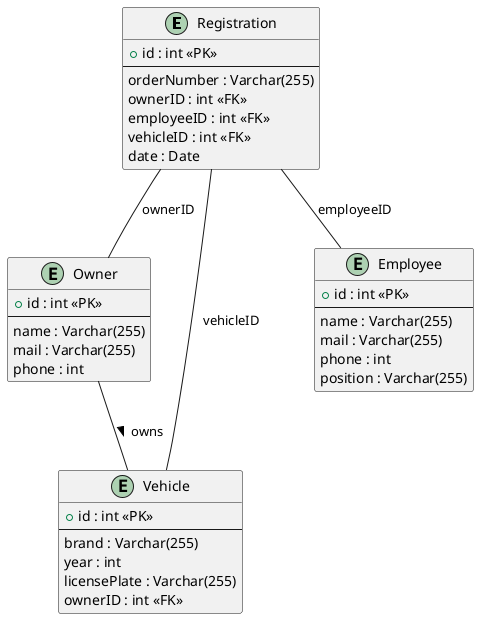 @startuml

entity Registration {
  + id : int <<PK>>
  --
  orderNumber : Varchar(255)
  ownerID : int <<FK>>
  employeeID : int <<FK>>
  vehicleID : int <<FK>>
  date : Date
}

entity Owner {
  + id : int <<PK>>
  --
  name : Varchar(255)
  mail : Varchar(255)
  phone : int
}

entity Vehicle {
  + id : int <<PK>>
  --
  brand : Varchar(255)
  year : int
  licensePlate : Varchar(255)
  ownerID : int <<FK>>
}

entity Employee {
  + id : int <<PK>>
  --
  name : Varchar(255)
  mail : Varchar(255)
  phone : int
  position : Varchar(255)
}

Registration -- Owner : "ownerID"
Registration -- Employee : "employeeID"
Registration -- Vehicle : "vehicleID"
Owner -- Vehicle : "owns >"

@enduml


